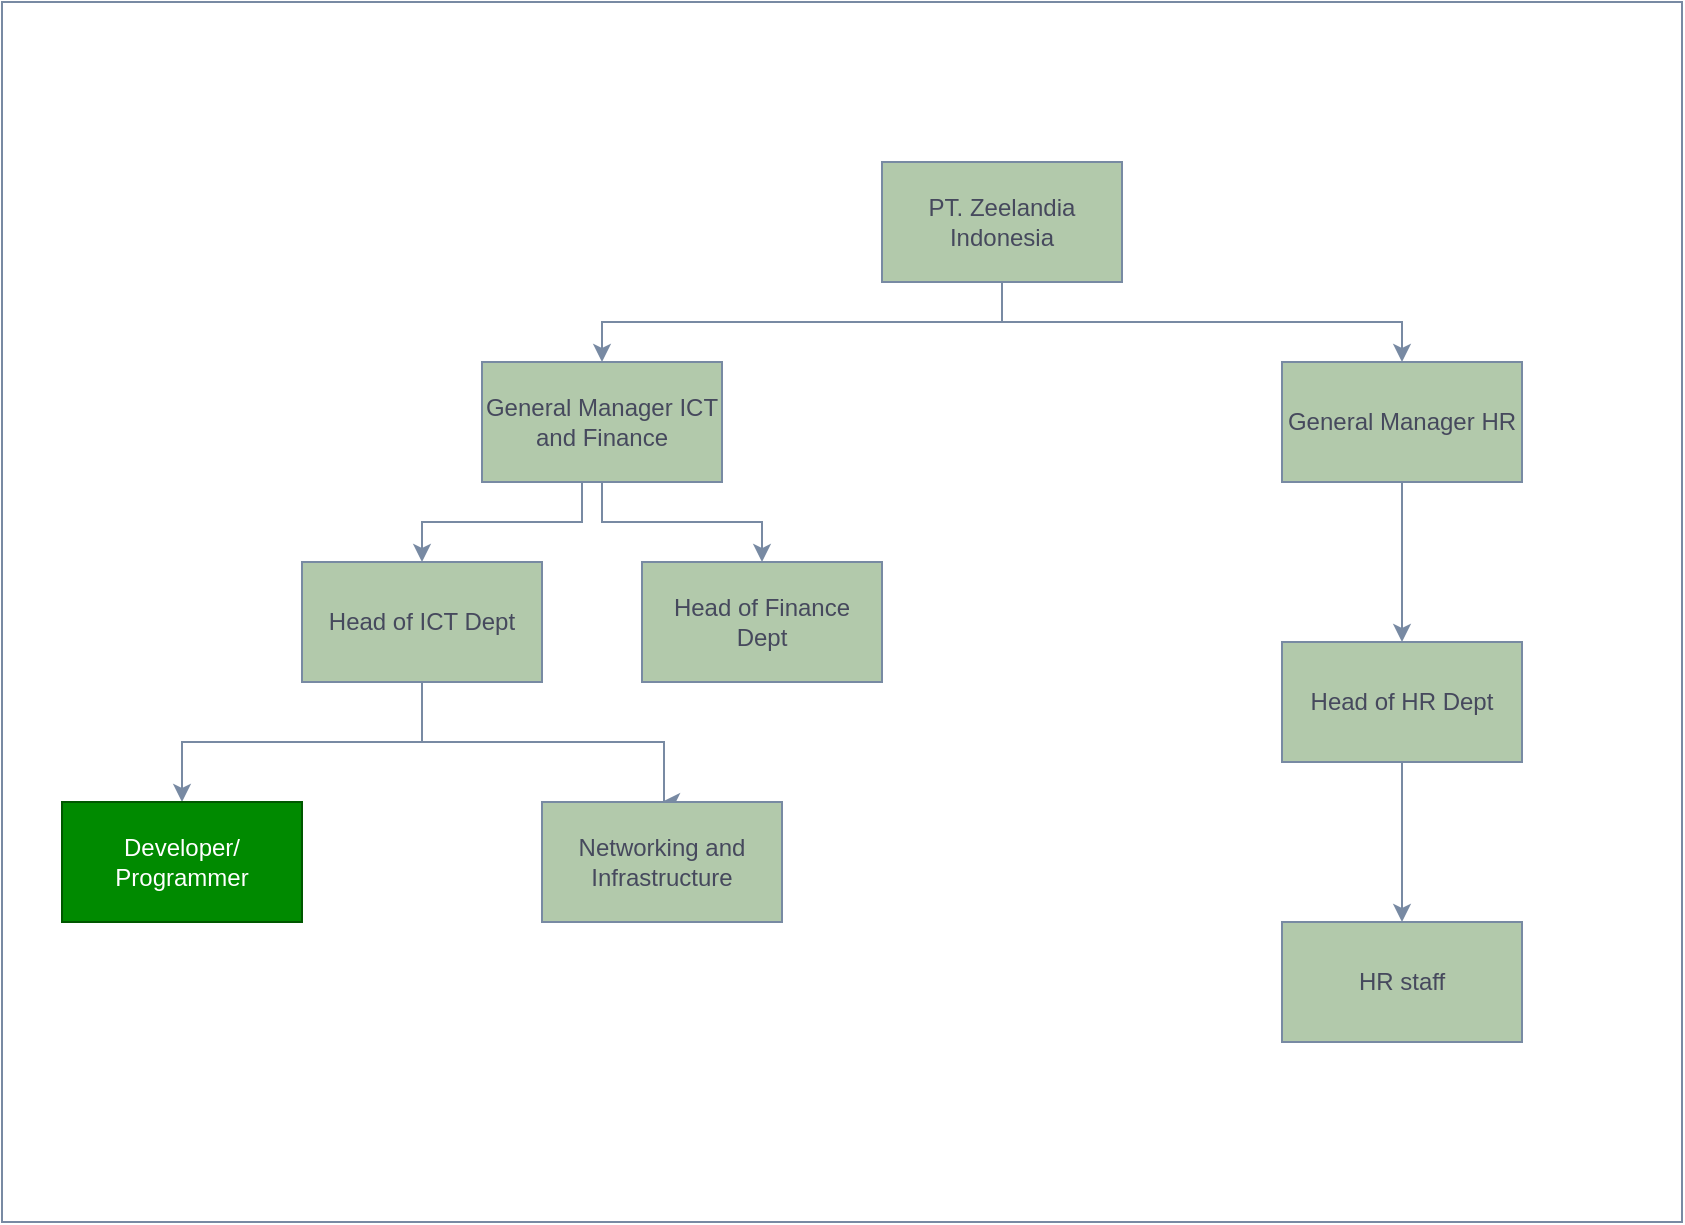 <mxfile version="22.1.5" type="github">
  <diagram name="Page-1" id="3zC-6qabpU7sheYBhO2A">
    <mxGraphModel dx="1964" dy="1705" grid="1" gridSize="10" guides="1" tooltips="1" connect="1" arrows="1" fold="1" page="1" pageScale="1" pageWidth="850" pageHeight="1100" math="0" shadow="0">
      <root>
        <mxCell id="0" />
        <mxCell id="1" parent="0" />
        <mxCell id="xHUmGB_-KqWX4n92v4K6-18" style="edgeStyle=orthogonalEdgeStyle;rounded=0;orthogonalLoop=1;jettySize=auto;html=1;labelBackgroundColor=none;strokeColor=#788AA3;fontColor=default;" parent="1" source="xHUmGB_-KqWX4n92v4K6-1" target="xHUmGB_-KqWX4n92v4K6-2" edge="1">
          <mxGeometry relative="1" as="geometry">
            <Array as="points">
              <mxPoint x="430" y="150" />
              <mxPoint x="230" y="150" />
            </Array>
          </mxGeometry>
        </mxCell>
        <mxCell id="xHUmGB_-KqWX4n92v4K6-19" style="edgeStyle=orthogonalEdgeStyle;rounded=0;orthogonalLoop=1;jettySize=auto;html=1;entryX=0.5;entryY=0;entryDx=0;entryDy=0;labelBackgroundColor=none;strokeColor=#788AA3;fontColor=default;" parent="1" source="xHUmGB_-KqWX4n92v4K6-1" target="xHUmGB_-KqWX4n92v4K6-16" edge="1">
          <mxGeometry relative="1" as="geometry">
            <Array as="points">
              <mxPoint x="430" y="150" />
              <mxPoint x="630" y="150" />
            </Array>
          </mxGeometry>
        </mxCell>
        <mxCell id="xHUmGB_-KqWX4n92v4K6-1" value="PT. Zeelandia Indonesia" style="rounded=0;whiteSpace=wrap;html=1;labelBackgroundColor=none;fillColor=#B2C9AB;strokeColor=#788AA3;fontColor=#46495D;" parent="1" vertex="1">
          <mxGeometry x="370" y="70" width="120" height="60" as="geometry" />
        </mxCell>
        <mxCell id="xHUmGB_-KqWX4n92v4K6-9" value="" style="edgeStyle=orthogonalEdgeStyle;rounded=0;orthogonalLoop=1;jettySize=auto;html=1;labelBackgroundColor=none;strokeColor=#788AA3;fontColor=default;" parent="1" source="xHUmGB_-KqWX4n92v4K6-2" target="xHUmGB_-KqWX4n92v4K6-8" edge="1">
          <mxGeometry relative="1" as="geometry">
            <Array as="points">
              <mxPoint x="220" y="250" />
              <mxPoint x="140" y="250" />
            </Array>
          </mxGeometry>
        </mxCell>
        <mxCell id="xHUmGB_-KqWX4n92v4K6-11" value="" style="edgeStyle=orthogonalEdgeStyle;rounded=0;orthogonalLoop=1;jettySize=auto;html=1;labelBackgroundColor=none;strokeColor=#788AA3;fontColor=default;" parent="1" source="xHUmGB_-KqWX4n92v4K6-2" target="xHUmGB_-KqWX4n92v4K6-10" edge="1">
          <mxGeometry relative="1" as="geometry">
            <Array as="points">
              <mxPoint x="230" y="250" />
              <mxPoint x="310" y="250" />
            </Array>
          </mxGeometry>
        </mxCell>
        <mxCell id="xHUmGB_-KqWX4n92v4K6-2" value="General Manager ICT and Finance" style="rounded=0;whiteSpace=wrap;html=1;labelBackgroundColor=none;fillColor=#B2C9AB;strokeColor=#788AA3;fontColor=#46495D;" parent="1" vertex="1">
          <mxGeometry x="170" y="170" width="120" height="60" as="geometry" />
        </mxCell>
        <mxCell id="xHUmGB_-KqWX4n92v4K6-13" value="" style="edgeStyle=orthogonalEdgeStyle;rounded=0;orthogonalLoop=1;jettySize=auto;html=1;labelBackgroundColor=none;strokeColor=#788AA3;fontColor=default;" parent="1" source="xHUmGB_-KqWX4n92v4K6-8" target="xHUmGB_-KqWX4n92v4K6-12" edge="1">
          <mxGeometry relative="1" as="geometry" />
        </mxCell>
        <mxCell id="xHUmGB_-KqWX4n92v4K6-14" style="edgeStyle=orthogonalEdgeStyle;rounded=0;orthogonalLoop=1;jettySize=auto;html=1;labelBackgroundColor=none;strokeColor=#788AA3;fontColor=default;" parent="1" source="xHUmGB_-KqWX4n92v4K6-8" edge="1">
          <mxGeometry relative="1" as="geometry">
            <mxPoint x="260" y="390" as="targetPoint" />
            <Array as="points">
              <mxPoint x="140" y="360" />
              <mxPoint x="261" y="360" />
            </Array>
          </mxGeometry>
        </mxCell>
        <mxCell id="xHUmGB_-KqWX4n92v4K6-8" value="Head of ICT Dept" style="rounded=0;whiteSpace=wrap;html=1;labelBackgroundColor=none;fillColor=#B2C9AB;strokeColor=#788AA3;fontColor=#46495D;" parent="1" vertex="1">
          <mxGeometry x="80" y="270" width="120" height="60" as="geometry" />
        </mxCell>
        <mxCell id="xHUmGB_-KqWX4n92v4K6-10" value="Head of Finance &lt;br&gt;Dept" style="rounded=0;whiteSpace=wrap;html=1;labelBackgroundColor=none;fillColor=#B2C9AB;strokeColor=#788AA3;fontColor=#46495D;" parent="1" vertex="1">
          <mxGeometry x="250" y="270" width="120" height="60" as="geometry" />
        </mxCell>
        <mxCell id="xHUmGB_-KqWX4n92v4K6-12" value="&lt;font color=&quot;#ffffff&quot;&gt;Developer/ Programmer&lt;/font&gt;" style="rounded=0;whiteSpace=wrap;html=1;fillColor=#008a00;labelBackgroundColor=none;strokeColor=#005700;fontColor=#ffffff;" parent="1" vertex="1">
          <mxGeometry x="-40" y="390" width="120" height="60" as="geometry" />
        </mxCell>
        <mxCell id="xHUmGB_-KqWX4n92v4K6-15" value="Networking and Infrastructure" style="rounded=0;whiteSpace=wrap;html=1;labelBackgroundColor=none;fillColor=#B2C9AB;strokeColor=#788AA3;fontColor=#46495D;" parent="1" vertex="1">
          <mxGeometry x="200" y="390" width="120" height="60" as="geometry" />
        </mxCell>
        <mxCell id="xHUmGB_-KqWX4n92v4K6-21" value="" style="edgeStyle=orthogonalEdgeStyle;rounded=0;orthogonalLoop=1;jettySize=auto;html=1;labelBackgroundColor=none;strokeColor=#788AA3;fontColor=default;" parent="1" source="xHUmGB_-KqWX4n92v4K6-16" target="xHUmGB_-KqWX4n92v4K6-20" edge="1">
          <mxGeometry relative="1" as="geometry" />
        </mxCell>
        <mxCell id="xHUmGB_-KqWX4n92v4K6-16" value="General Manager HR" style="rounded=0;whiteSpace=wrap;html=1;labelBackgroundColor=none;fillColor=#B2C9AB;strokeColor=#788AA3;fontColor=#46495D;" parent="1" vertex="1">
          <mxGeometry x="570" y="170" width="120" height="60" as="geometry" />
        </mxCell>
        <mxCell id="xHUmGB_-KqWX4n92v4K6-23" value="" style="edgeStyle=orthogonalEdgeStyle;rounded=0;orthogonalLoop=1;jettySize=auto;html=1;labelBackgroundColor=none;strokeColor=#788AA3;fontColor=default;" parent="1" source="xHUmGB_-KqWX4n92v4K6-20" target="xHUmGB_-KqWX4n92v4K6-22" edge="1">
          <mxGeometry relative="1" as="geometry" />
        </mxCell>
        <mxCell id="xHUmGB_-KqWX4n92v4K6-20" value="Head of HR Dept" style="rounded=0;whiteSpace=wrap;html=1;labelBackgroundColor=none;fillColor=#B2C9AB;strokeColor=#788AA3;fontColor=#46495D;" parent="1" vertex="1">
          <mxGeometry x="570" y="310" width="120" height="60" as="geometry" />
        </mxCell>
        <mxCell id="xHUmGB_-KqWX4n92v4K6-22" value="HR staff" style="rounded=0;whiteSpace=wrap;html=1;labelBackgroundColor=none;fillColor=#B2C9AB;strokeColor=#788AA3;fontColor=#46495D;" parent="1" vertex="1">
          <mxGeometry x="570" y="450" width="120" height="60" as="geometry" />
        </mxCell>
        <mxCell id="-ectKkFFKJ2EGCjCjXWR-1" value="" style="rounded=0;whiteSpace=wrap;html=1;strokeColor=#788AA3;fontColor=#46495D;fillColor=none;" vertex="1" parent="1">
          <mxGeometry x="-70" y="-10" width="840" height="610" as="geometry" />
        </mxCell>
      </root>
    </mxGraphModel>
  </diagram>
</mxfile>
